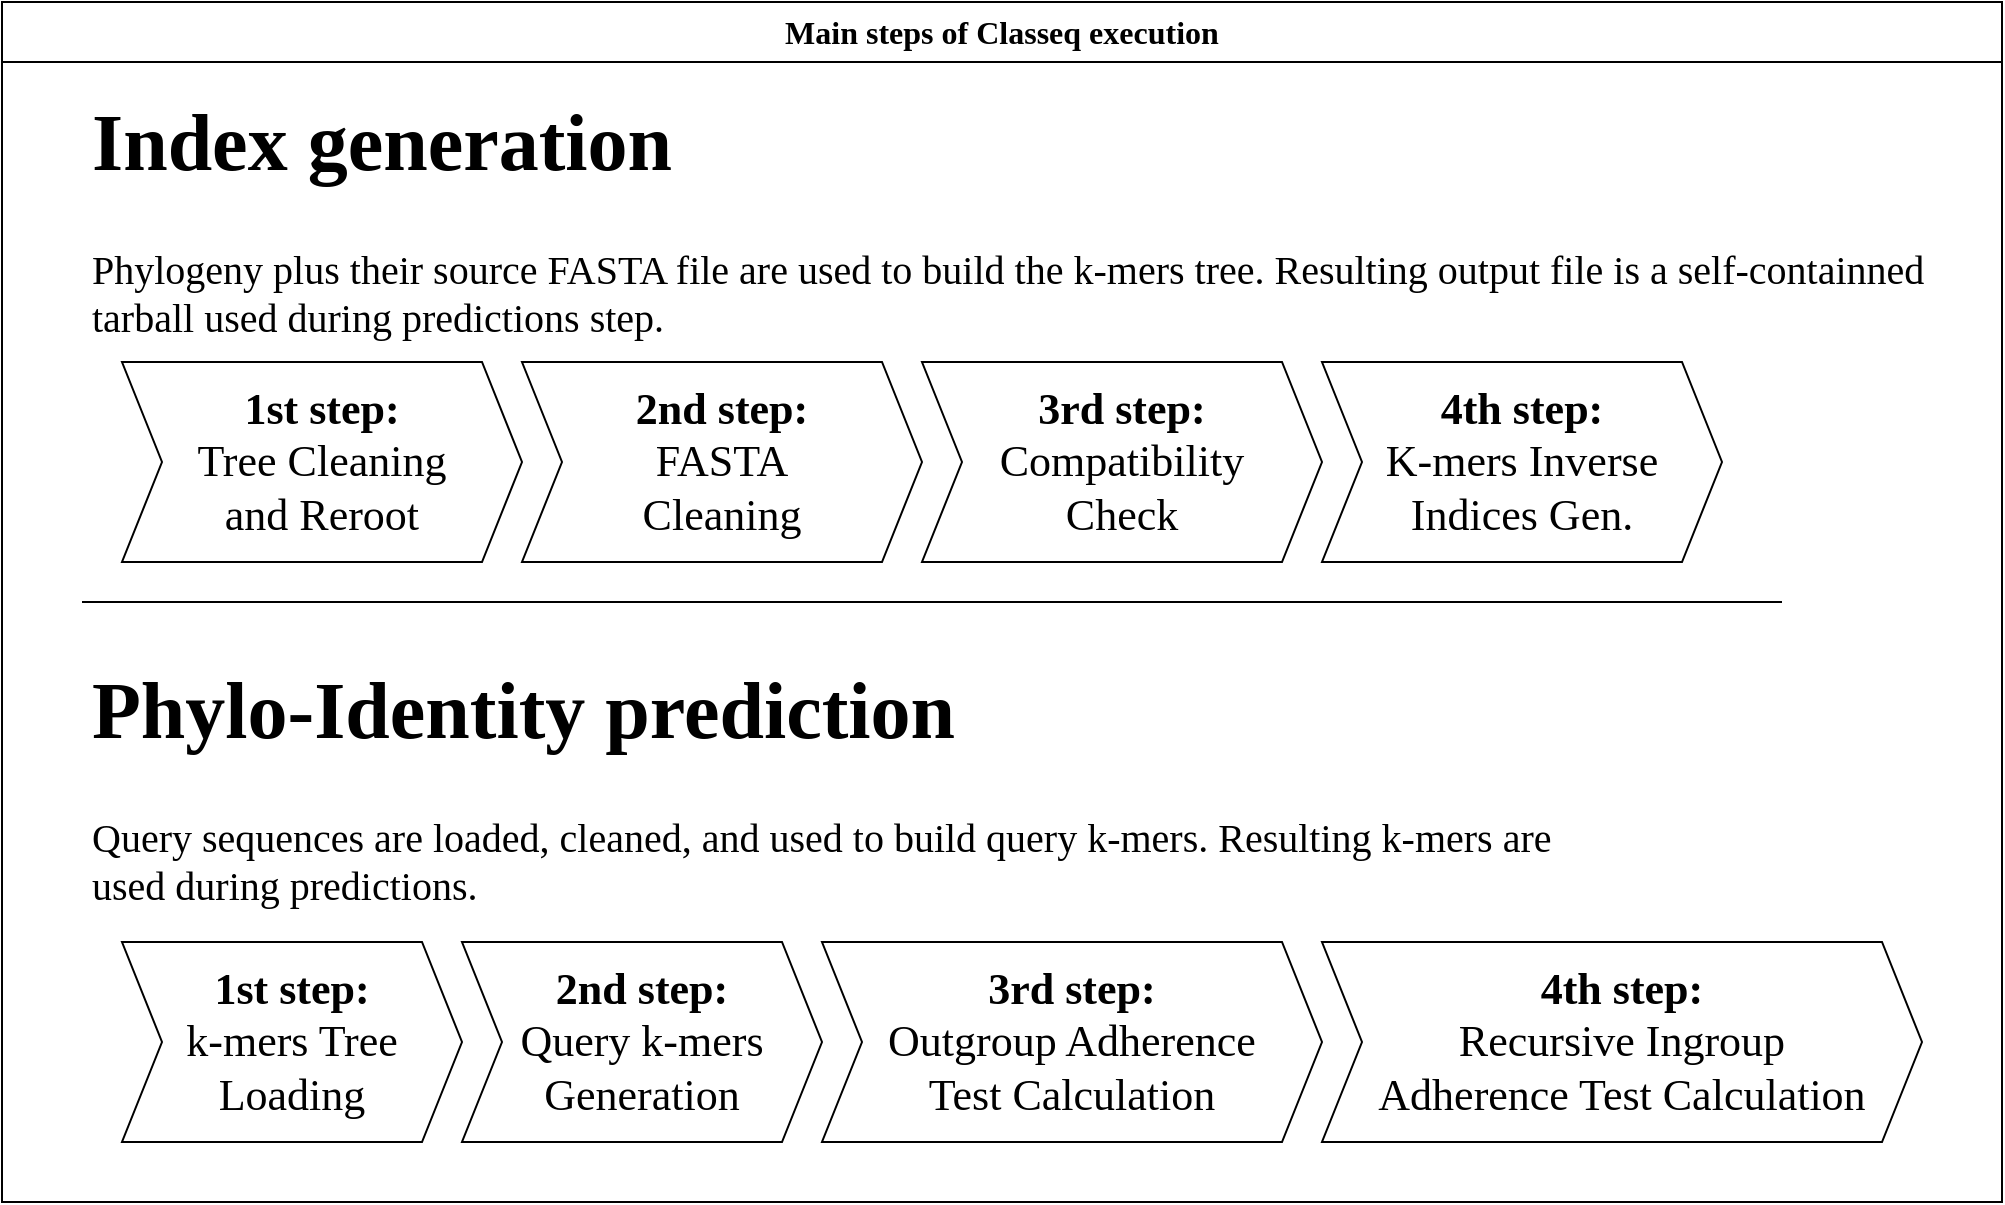 <mxfile>
    <diagram id="FODyo0QtXdbULxPpkezB" name="Page-1">
        <mxGraphModel dx="1599" dy="862" grid="1" gridSize="10" guides="1" tooltips="1" connect="1" arrows="1" fold="1" page="1" pageScale="1" pageWidth="1000" pageHeight="600" background="#ffffff" math="0" shadow="0">
            <root>
                <mxCell id="0"/>
                <mxCell id="1" parent="0"/>
                <mxCell id="3" value="&lt;h1&gt;Index generation&lt;/h1&gt;&lt;p&gt;Phylogeny plus their source FASTA file are used to build the k-mers tree. Resulting output file is a self-containned tarball used during predictions step.&lt;/p&gt;" style="text;html=1;strokeColor=none;fillColor=none;spacing=5;spacingTop=-20;whiteSpace=wrap;overflow=hidden;rounded=0;hachureGap=4;fontFamily=liberation-sans;fontSize=20;fontSource=https%3A%2F%2Ffonts.cdnfonts.com%2Fcss%2Fliberation-sans;" parent="1" vertex="1">
                    <mxGeometry x="40" y="30" width="940" height="140" as="geometry"/>
                </mxCell>
                <mxCell id="20" value="&lt;h1&gt;Phylo-Identity prediction&lt;/h1&gt;&lt;p&gt;Query sequences are loaded, cleaned, and used to build query k-mers. Resulting k-mers are used during predictions.&lt;/p&gt;" style="text;html=1;strokeColor=none;fillColor=none;spacing=5;spacingTop=-20;whiteSpace=wrap;overflow=hidden;rounded=0;hachureGap=4;fontFamily=liberation-sans;fontSize=20;fontSource=https%3A%2F%2Ffonts.cdnfonts.com%2Fcss%2Fliberation-sans;" parent="1" vertex="1">
                    <mxGeometry x="40" y="314" width="740" height="156" as="geometry"/>
                </mxCell>
                <mxCell id="21" value="" style="endArrow=none;html=1;fontSize=22;" parent="1" edge="1">
                    <mxGeometry width="50" height="50" relative="1" as="geometry">
                        <mxPoint x="40" y="300" as="sourcePoint"/>
                        <mxPoint x="890" y="300" as="targetPoint"/>
                    </mxGeometry>
                </mxCell>
                <mxCell id="22" value="&lt;b&gt;1st step:&lt;/b&gt;&lt;br&gt;k-mers Tree Loading" style="shape=step;perimeter=stepPerimeter;whiteSpace=wrap;html=1;fixedSize=1;fontSize=22;fontFamily=liberation-sans;fontSource=https%3A%2F%2Ffonts.cdnfonts.com%2Fcss%2Fliberation-sans;" parent="1" vertex="1">
                    <mxGeometry x="60" y="470" width="170" height="100" as="geometry"/>
                </mxCell>
                <mxCell id="23" value="&lt;b&gt;2nd step:&lt;br&gt;&lt;/b&gt;Query k-mers Generation" style="shape=step;perimeter=stepPerimeter;whiteSpace=wrap;html=1;fixedSize=1;fontSize=22;fontFamily=liberation-sans;fontSource=https%3A%2F%2Ffonts.cdnfonts.com%2Fcss%2Fliberation-sans;" parent="1" vertex="1">
                    <mxGeometry x="230" y="470" width="180" height="100" as="geometry"/>
                </mxCell>
                <mxCell id="25" value="&lt;b&gt;3rd step:&lt;br&gt;&lt;/b&gt;Outgroup Adherence&lt;br&gt;Test Calculation" style="shape=step;perimeter=stepPerimeter;whiteSpace=wrap;html=1;fixedSize=1;fontSize=22;fontFamily=liberation-sans;fontSource=https%3A%2F%2Ffonts.cdnfonts.com%2Fcss%2Fliberation-sans;" parent="1" vertex="1">
                    <mxGeometry x="410" y="470" width="250" height="100" as="geometry"/>
                </mxCell>
                <mxCell id="26" value="&lt;b&gt;4th step:&lt;br&gt;&lt;/b&gt;Recursive Ingroup&lt;br&gt;Adherence Test Calculation" style="shape=step;perimeter=stepPerimeter;whiteSpace=wrap;html=1;fixedSize=1;fontSize=22;fontFamily=liberation-sans;fontSource=https%3A%2F%2Ffonts.cdnfonts.com%2Fcss%2Fliberation-sans;" parent="1" vertex="1">
                    <mxGeometry x="660" y="470" width="300" height="100" as="geometry"/>
                </mxCell>
                <mxCell id="27" value="&lt;font data-font-src=&quot;https://fonts.cdnfonts.com/css/liberation-sans&quot; face=&quot;liberation-sans&quot;&gt;Main steps of Classeq execution&lt;/font&gt;" style="swimlane;whiteSpace=wrap;html=1;fontSize=16;startSize=30;" parent="1" vertex="1">
                    <mxGeometry width="1000" height="600" as="geometry"/>
                </mxCell>
                <mxCell id="5" value="&lt;b&gt;1st step:&lt;/b&gt;&lt;br&gt;Tree Cleaning &lt;br&gt;and Reroot" style="shape=step;perimeter=stepPerimeter;whiteSpace=wrap;html=1;fixedSize=1;fontSize=22;fontFamily=liberation-sans;fontSource=https%3A%2F%2Ffonts.cdnfonts.com%2Fcss%2Fliberation-sans;" parent="27" vertex="1">
                    <mxGeometry x="60" y="180" width="200" height="100" as="geometry"/>
                </mxCell>
                <mxCell id="10" value="&lt;b&gt;2nd step:&lt;br&gt;&lt;/b&gt;FASTA&lt;br&gt;Cleaning" style="shape=step;perimeter=stepPerimeter;whiteSpace=wrap;html=1;fixedSize=1;fontSize=22;fontFamily=liberation-sans;fontSource=https%3A%2F%2Ffonts.cdnfonts.com%2Fcss%2Fliberation-sans;" parent="27" vertex="1">
                    <mxGeometry x="260" y="180" width="200" height="100" as="geometry"/>
                </mxCell>
                <mxCell id="11" value="&lt;b&gt;3rd step:&lt;br&gt;&lt;/b&gt;Compatibility&lt;br&gt;Check" style="shape=step;perimeter=stepPerimeter;whiteSpace=wrap;html=1;fixedSize=1;fontSize=22;fontFamily=liberation-sans;fontSource=https%3A%2F%2Ffonts.cdnfonts.com%2Fcss%2Fliberation-sans;" parent="27" vertex="1">
                    <mxGeometry x="460" y="180" width="200" height="100" as="geometry"/>
                </mxCell>
                <mxCell id="14" value="&lt;b&gt;4th step:&lt;br&gt;&lt;/b&gt;K-mers Inverse Indices Gen." style="shape=step;perimeter=stepPerimeter;whiteSpace=wrap;html=1;fixedSize=1;fontSize=22;fontFamily=liberation-sans;fontSource=https%3A%2F%2Ffonts.cdnfonts.com%2Fcss%2Fliberation-sans;" parent="27" vertex="1">
                    <mxGeometry x="660" y="180" width="200" height="100" as="geometry"/>
                </mxCell>
            </root>
        </mxGraphModel>
    </diagram>
</mxfile>

